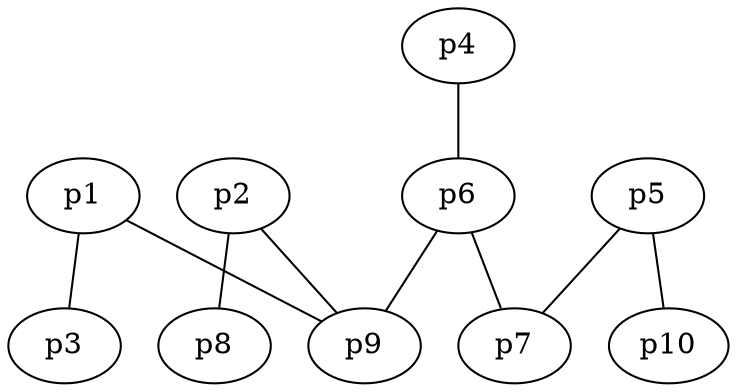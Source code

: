 graph {
  p1 [pos="68,21!"]
  p2 [pos="57,-60!"]
  p3 [pos="82,60!"]
  p4 [pos="-33,-54!"]
  p5 [pos="-44,-11!"]
  p6 [pos="-5,-26!"]
  p7 [pos="-27,-3!"]
  p8 [pos="90,-83!"]
  p9 [pos="27,-43!"]
  p10 [pos="-72,-21!"]
  p1 -- p3
  p5 -- p7
  p5 -- p10
  p6 -- p7
  p2 -- p9
  p6 -- p9
  p4 -- p6
  p2 -- p8
  p1 -- p9
}
